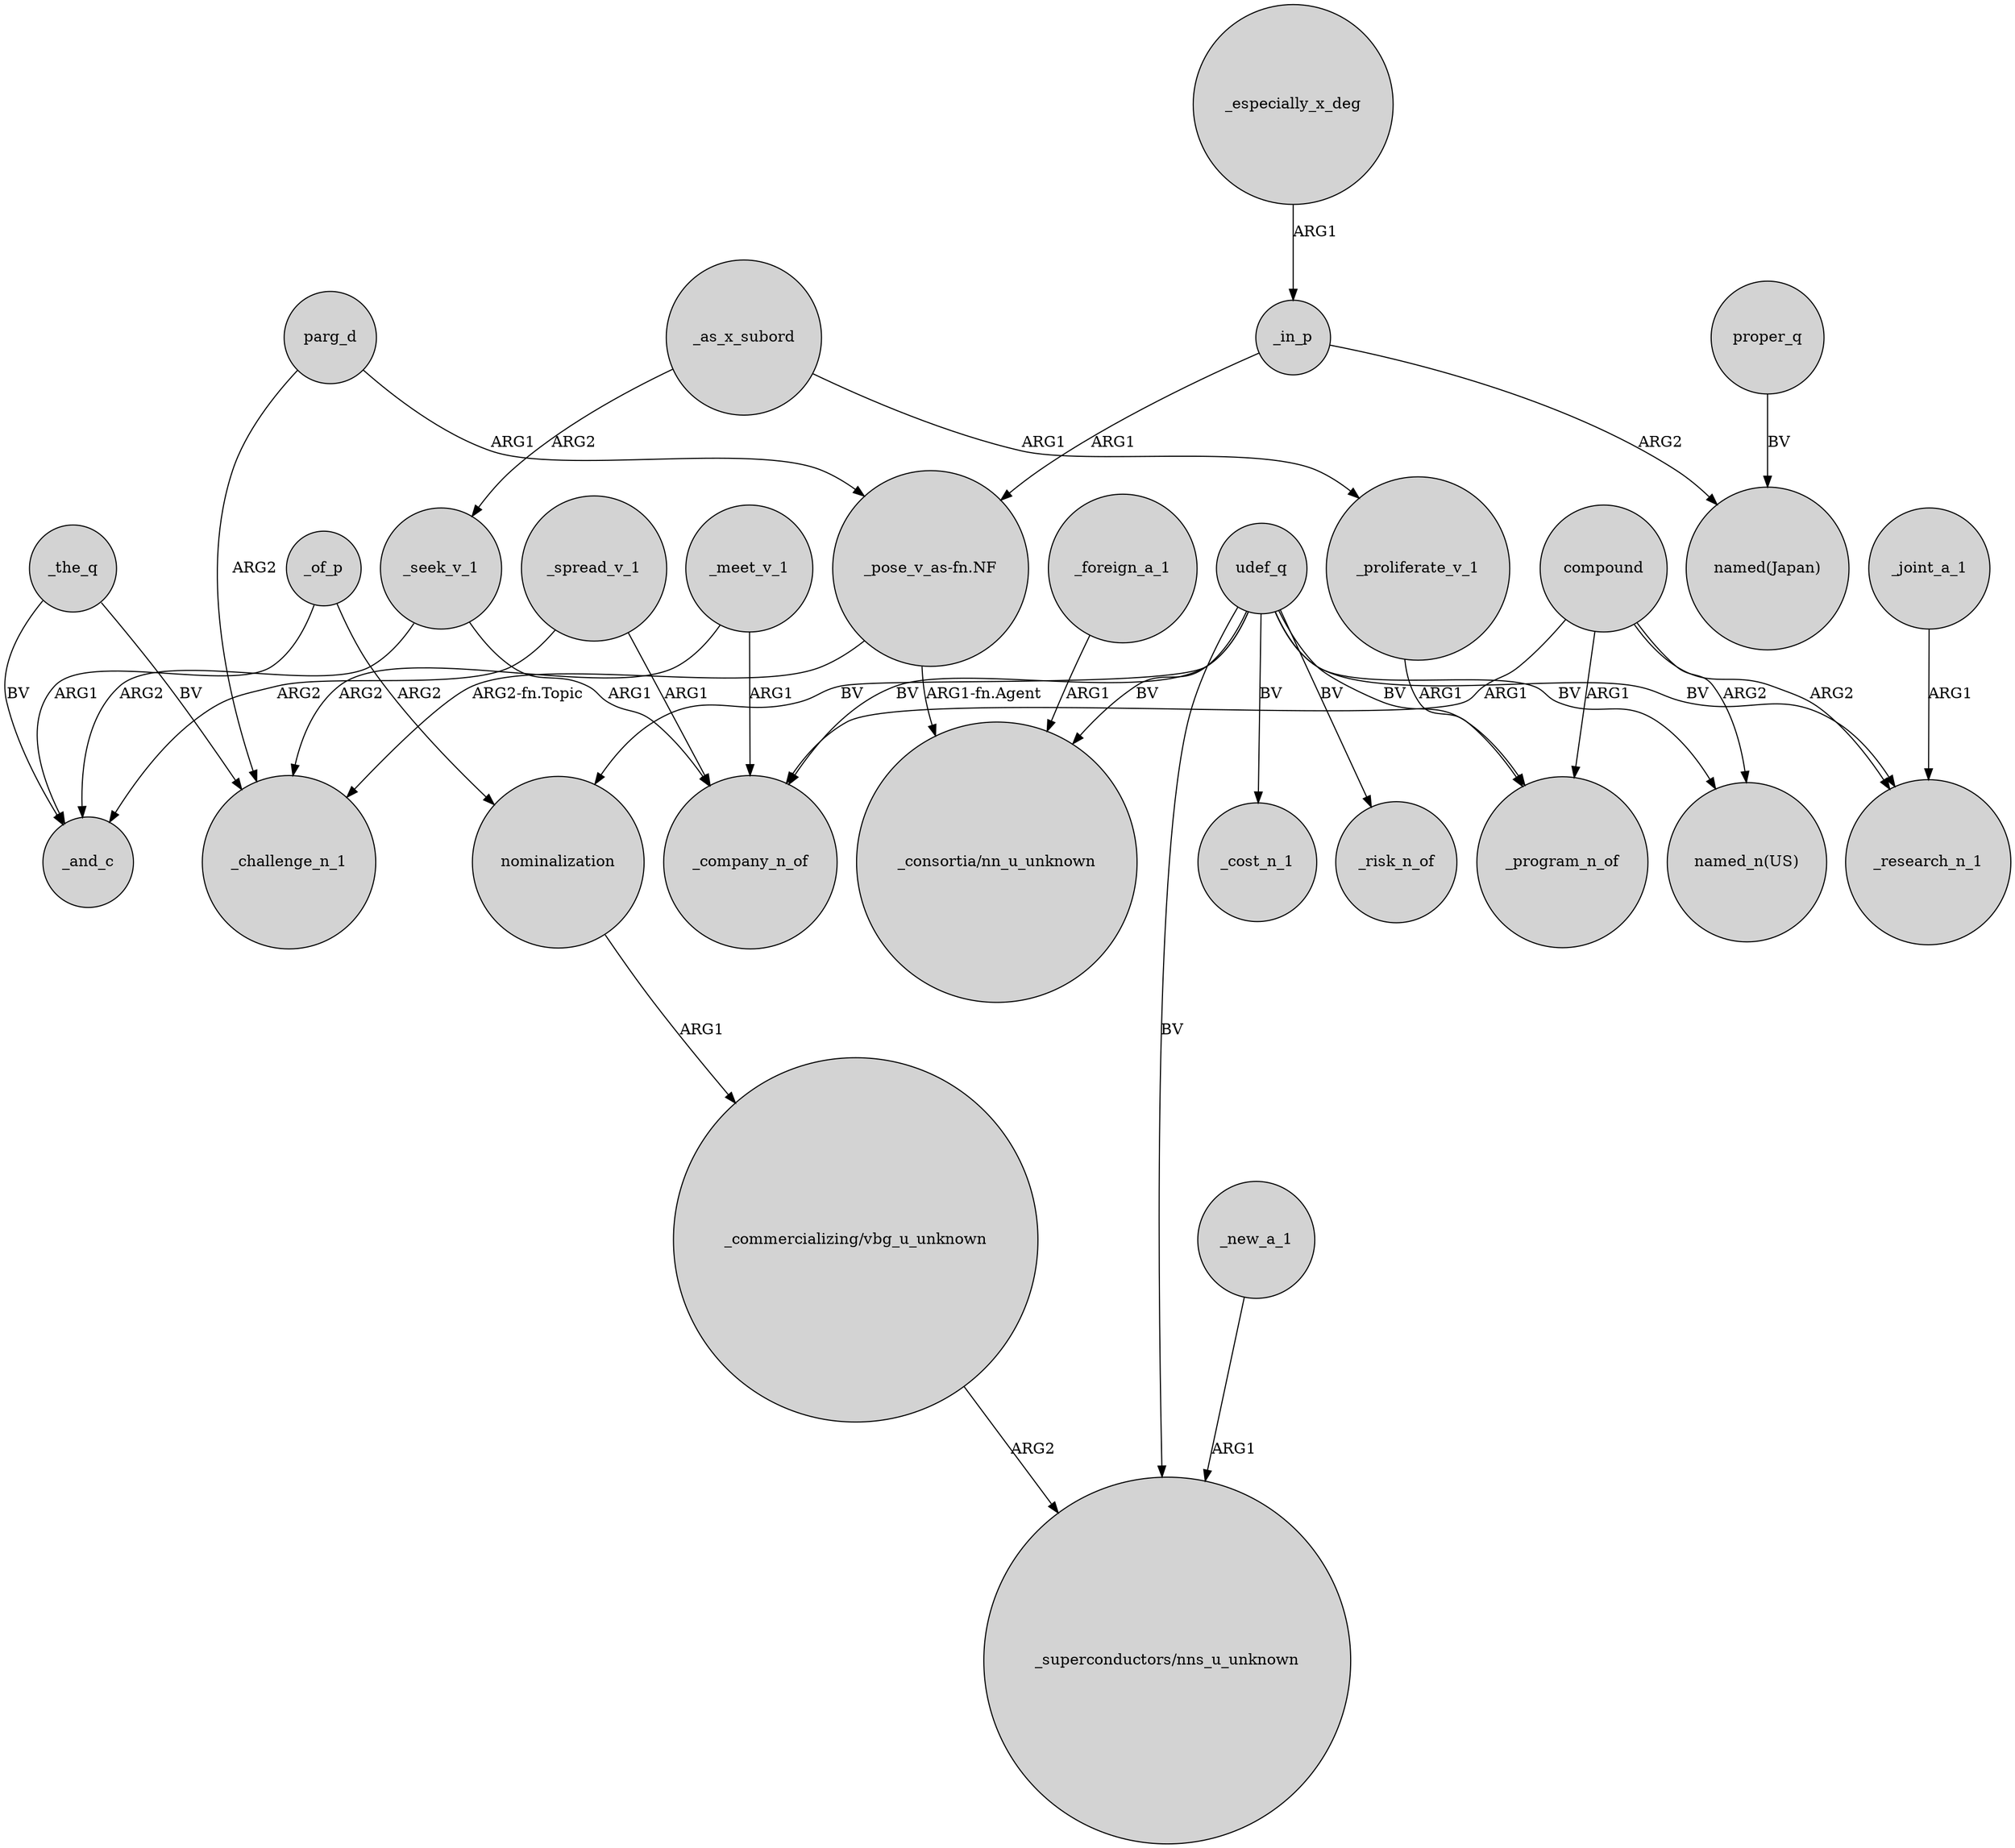 digraph {
	node [shape=circle style=filled]
	udef_q -> _risk_n_of [label=BV]
	_the_q -> _and_c [label=BV]
	udef_q -> "_superconductors/nns_u_unknown" [label=BV]
	udef_q -> "named_n(US)" [label=BV]
	"_commercializing/vbg_u_unknown" -> "_superconductors/nns_u_unknown" [label=ARG2]
	nominalization -> "_commercializing/vbg_u_unknown" [label=ARG1]
	udef_q -> _research_n_1 [label=BV]
	_seek_v_1 -> _and_c [label=ARG2]
	udef_q -> _program_n_of [label=BV]
	_spread_v_1 -> _company_n_of [label=ARG1]
	_the_q -> _challenge_n_1 [label=BV]
	parg_d -> "_pose_v_as-fn.NF" [label=ARG1]
	udef_q -> _cost_n_1 [label=BV]
	_spread_v_1 -> _and_c [label=ARG2]
	compound -> "named_n(US)" [label=ARG2]
	"_pose_v_as-fn.NF" -> _challenge_n_1 [label="ARG2-fn.Topic"]
	parg_d -> _challenge_n_1 [label=ARG2]
	proper_q -> "named(Japan)" [label=BV]
	_as_x_subord -> _proliferate_v_1 [label=ARG1]
	"_pose_v_as-fn.NF" -> "_consortia/nn_u_unknown" [label="ARG1-fn.Agent"]
	compound -> _company_n_of [label=ARG1]
	_in_p -> "_pose_v_as-fn.NF" [label=ARG1]
	_new_a_1 -> "_superconductors/nns_u_unknown" [label=ARG1]
	_of_p -> nominalization [label=ARG2]
	_seek_v_1 -> _company_n_of [label=ARG1]
	_of_p -> _and_c [label=ARG1]
	udef_q -> nominalization [label=BV]
	_especially_x_deg -> _in_p [label=ARG1]
	_meet_v_1 -> _challenge_n_1 [label=ARG2]
	_proliferate_v_1 -> _program_n_of [label=ARG1]
	udef_q -> "_consortia/nn_u_unknown" [label=BV]
	_foreign_a_1 -> "_consortia/nn_u_unknown" [label=ARG1]
	compound -> _program_n_of [label=ARG1]
	udef_q -> _company_n_of [label=BV]
	compound -> _research_n_1 [label=ARG2]
	_in_p -> "named(Japan)" [label=ARG2]
	_meet_v_1 -> _company_n_of [label=ARG1]
	_joint_a_1 -> _research_n_1 [label=ARG1]
	_as_x_subord -> _seek_v_1 [label=ARG2]
}
